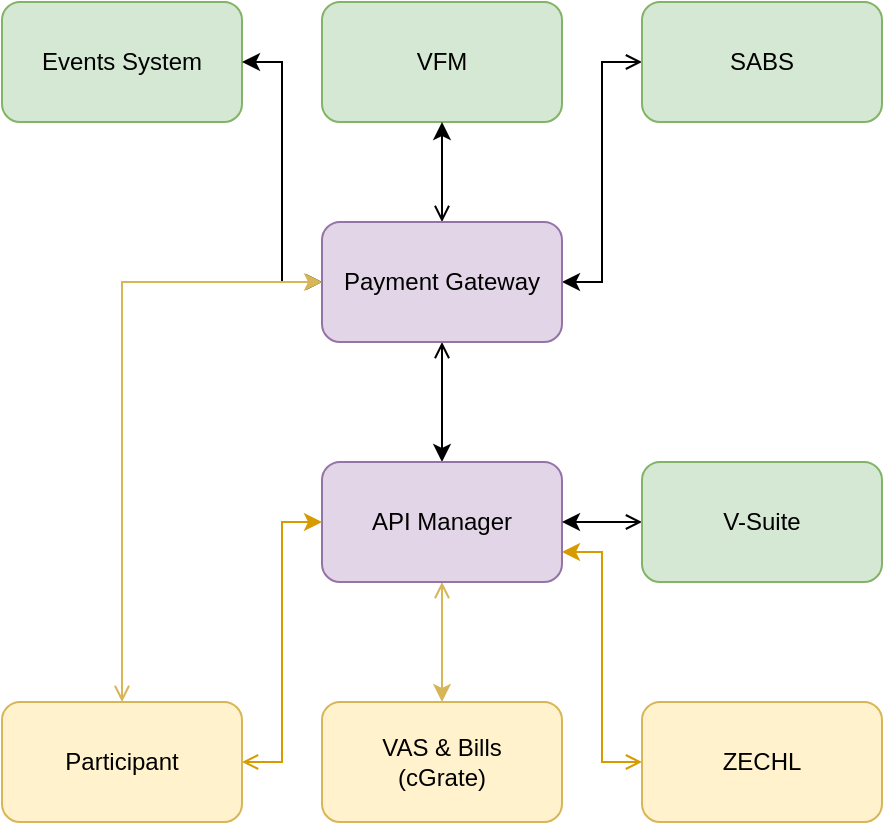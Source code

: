 <mxfile version="13.7.0" type="github">
  <diagram id="6I0OCvxSQrVGMHxT2VVA" name="Page-1">
    <mxGraphModel dx="1038" dy="580" grid="1" gridSize="10" guides="1" tooltips="1" connect="1" arrows="1" fold="1" page="1" pageScale="1" pageWidth="850" pageHeight="1100" math="0" shadow="0">
      <root>
        <mxCell id="0" />
        <mxCell id="1" parent="0" />
        <mxCell id="RbDXhoffKaR_s0q5_s7m-1" value="Events System" style="rounded=1;whiteSpace=wrap;html=1;fillColor=#d5e8d4;strokeColor=#82b366;" vertex="1" parent="1">
          <mxGeometry x="80" y="450" width="120" height="60" as="geometry" />
        </mxCell>
        <mxCell id="RbDXhoffKaR_s0q5_s7m-2" value="VFM" style="rounded=1;whiteSpace=wrap;html=1;fillColor=#d5e8d4;strokeColor=#82b366;" vertex="1" parent="1">
          <mxGeometry x="240" y="450" width="120" height="60" as="geometry" />
        </mxCell>
        <mxCell id="RbDXhoffKaR_s0q5_s7m-16" style="edgeStyle=orthogonalEdgeStyle;rounded=0;orthogonalLoop=1;jettySize=auto;html=1;entryX=1;entryY=0.5;entryDx=0;entryDy=0;startArrow=open;startFill=0;" edge="1" parent="1" source="RbDXhoffKaR_s0q5_s7m-3" target="RbDXhoffKaR_s0q5_s7m-4">
          <mxGeometry relative="1" as="geometry" />
        </mxCell>
        <mxCell id="RbDXhoffKaR_s0q5_s7m-3" value="SABS" style="rounded=1;whiteSpace=wrap;html=1;fillColor=#d5e8d4;strokeColor=#82b366;" vertex="1" parent="1">
          <mxGeometry x="400" y="450" width="120" height="60" as="geometry" />
        </mxCell>
        <mxCell id="RbDXhoffKaR_s0q5_s7m-14" value="" style="edgeStyle=orthogonalEdgeStyle;rounded=0;orthogonalLoop=1;jettySize=auto;html=1;startArrow=open;startFill=0;" edge="1" parent="1" source="RbDXhoffKaR_s0q5_s7m-4" target="RbDXhoffKaR_s0q5_s7m-5">
          <mxGeometry relative="1" as="geometry" />
        </mxCell>
        <mxCell id="RbDXhoffKaR_s0q5_s7m-15" value="" style="edgeStyle=orthogonalEdgeStyle;rounded=0;orthogonalLoop=1;jettySize=auto;html=1;startArrow=open;startFill=0;" edge="1" parent="1" source="RbDXhoffKaR_s0q5_s7m-4" target="RbDXhoffKaR_s0q5_s7m-2">
          <mxGeometry relative="1" as="geometry" />
        </mxCell>
        <mxCell id="RbDXhoffKaR_s0q5_s7m-17" style="edgeStyle=orthogonalEdgeStyle;rounded=0;orthogonalLoop=1;jettySize=auto;html=1;entryX=1;entryY=0.5;entryDx=0;entryDy=0;startArrow=open;startFill=0;" edge="1" parent="1" source="RbDXhoffKaR_s0q5_s7m-4" target="RbDXhoffKaR_s0q5_s7m-1">
          <mxGeometry relative="1" as="geometry" />
        </mxCell>
        <mxCell id="RbDXhoffKaR_s0q5_s7m-4" value="Payment Gateway" style="rounded=1;whiteSpace=wrap;html=1;fillColor=#e1d5e7;strokeColor=#9673a6;" vertex="1" parent="1">
          <mxGeometry x="240" y="560" width="120" height="60" as="geometry" />
        </mxCell>
        <mxCell id="RbDXhoffKaR_s0q5_s7m-11" value="" style="edgeStyle=orthogonalEdgeStyle;rounded=0;orthogonalLoop=1;jettySize=auto;html=1;startArrow=open;startFill=0;fillColor=#fff2cc;strokeColor=#d6b656;" edge="1" parent="1" source="RbDXhoffKaR_s0q5_s7m-5" target="RbDXhoffKaR_s0q5_s7m-7">
          <mxGeometry relative="1" as="geometry" />
        </mxCell>
        <mxCell id="RbDXhoffKaR_s0q5_s7m-5" value="API Manager" style="rounded=1;whiteSpace=wrap;html=1;fillColor=#e1d5e7;strokeColor=#9673a6;" vertex="1" parent="1">
          <mxGeometry x="240" y="680" width="120" height="60" as="geometry" />
        </mxCell>
        <mxCell id="RbDXhoffKaR_s0q5_s7m-12" style="edgeStyle=orthogonalEdgeStyle;rounded=0;orthogonalLoop=1;jettySize=auto;html=1;entryX=0;entryY=0.5;entryDx=0;entryDy=0;startArrow=open;startFill=0;fillColor=#ffe6cc;strokeColor=#d79b00;" edge="1" parent="1" source="RbDXhoffKaR_s0q5_s7m-6" target="RbDXhoffKaR_s0q5_s7m-5">
          <mxGeometry relative="1" as="geometry" />
        </mxCell>
        <mxCell id="RbDXhoffKaR_s0q5_s7m-18" style="edgeStyle=orthogonalEdgeStyle;rounded=0;orthogonalLoop=1;jettySize=auto;html=1;entryX=0;entryY=0.5;entryDx=0;entryDy=0;startArrow=open;startFill=0;fillColor=#fff2cc;strokeColor=#d6b656;" edge="1" parent="1" source="RbDXhoffKaR_s0q5_s7m-6" target="RbDXhoffKaR_s0q5_s7m-4">
          <mxGeometry relative="1" as="geometry">
            <Array as="points">
              <mxPoint x="140" y="590" />
            </Array>
          </mxGeometry>
        </mxCell>
        <mxCell id="RbDXhoffKaR_s0q5_s7m-6" value="Participant" style="rounded=1;whiteSpace=wrap;html=1;fillColor=#fff2cc;strokeColor=#d6b656;" vertex="1" parent="1">
          <mxGeometry x="80" y="800" width="120" height="60" as="geometry" />
        </mxCell>
        <mxCell id="RbDXhoffKaR_s0q5_s7m-7" value="VAS &amp;amp; Bills&lt;br&gt;(cGrate)" style="rounded=1;whiteSpace=wrap;html=1;fillColor=#fff2cc;strokeColor=#d6b656;" vertex="1" parent="1">
          <mxGeometry x="240" y="800" width="120" height="60" as="geometry" />
        </mxCell>
        <mxCell id="RbDXhoffKaR_s0q5_s7m-13" style="edgeStyle=orthogonalEdgeStyle;rounded=0;orthogonalLoop=1;jettySize=auto;html=1;entryX=1;entryY=0.75;entryDx=0;entryDy=0;startArrow=open;startFill=0;fillColor=#ffe6cc;strokeColor=#d79b00;" edge="1" parent="1" source="RbDXhoffKaR_s0q5_s7m-8" target="RbDXhoffKaR_s0q5_s7m-5">
          <mxGeometry relative="1" as="geometry" />
        </mxCell>
        <mxCell id="RbDXhoffKaR_s0q5_s7m-8" value="ZECHL" style="rounded=1;whiteSpace=wrap;html=1;fillColor=#fff2cc;strokeColor=#d6b656;" vertex="1" parent="1">
          <mxGeometry x="400" y="800" width="120" height="60" as="geometry" />
        </mxCell>
        <mxCell id="RbDXhoffKaR_s0q5_s7m-10" value="" style="edgeStyle=orthogonalEdgeStyle;rounded=0;orthogonalLoop=1;jettySize=auto;html=1;startArrow=open;startFill=0;" edge="1" parent="1" source="RbDXhoffKaR_s0q5_s7m-9" target="RbDXhoffKaR_s0q5_s7m-5">
          <mxGeometry relative="1" as="geometry" />
        </mxCell>
        <mxCell id="RbDXhoffKaR_s0q5_s7m-9" value="V-Suite" style="rounded=1;whiteSpace=wrap;html=1;fillColor=#d5e8d4;strokeColor=#82b366;" vertex="1" parent="1">
          <mxGeometry x="400" y="680" width="120" height="60" as="geometry" />
        </mxCell>
      </root>
    </mxGraphModel>
  </diagram>
</mxfile>
